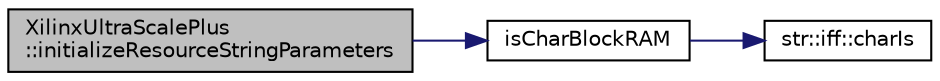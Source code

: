 digraph "XilinxUltraScalePlus::initializeResourceStringParameters"
{
 // INTERACTIVE_SVG=YES
 // LATEX_PDF_SIZE
  edge [fontname="Helvetica",fontsize="10",labelfontname="Helvetica",labelfontsize="10"];
  node [fontname="Helvetica",fontsize="10",shape=record];
  rankdir="LR";
  Node1 [label="XilinxUltraScalePlus\l::initializeResourceStringParameters",height=0.2,width=0.4,color="black", fillcolor="grey75", style="filled", fontcolor="black",tooltip=" "];
  Node1 -> Node2 [color="midnightblue",fontsize="10",style="solid",fontname="Helvetica"];
  Node2 [label="isCharBlockRAM",height=0.2,width=0.4,color="black", fillcolor="white", style="filled",URL="$XilinxUltraScalePlus_8cpp.html#a1260c3fe176d73cb2f30b642c1c273f3",tooltip=" "];
  Node2 -> Node3 [color="midnightblue",fontsize="10",style="solid",fontname="Helvetica"];
  Node3 [label="str::iff::charIs",height=0.2,width=0.4,color="black", fillcolor="white", style="filled",URL="$namespacestr_1_1iff.html#a13e4e72af819f11af13d70eaabd75344",tooltip="Returns false. End of recursion for template."];
}
